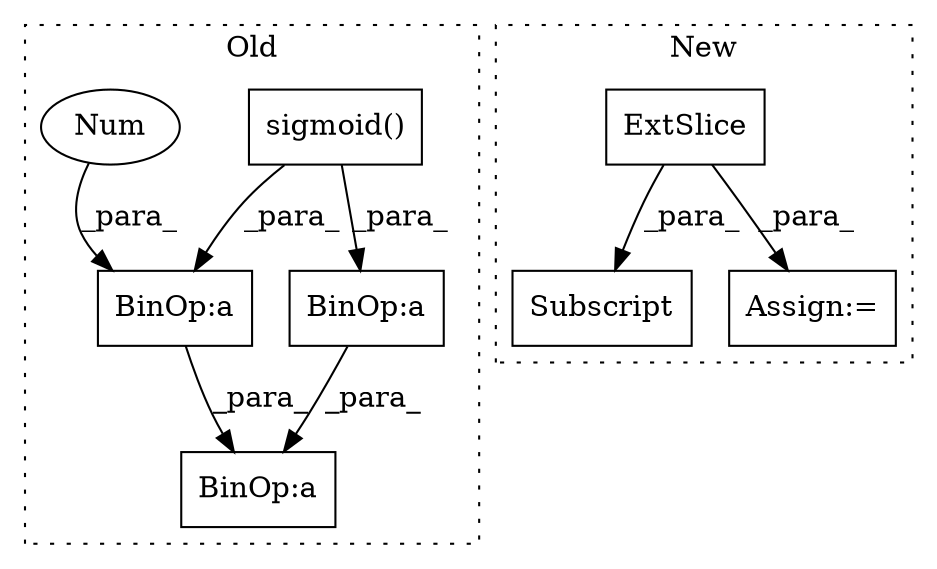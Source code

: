 digraph G {
subgraph cluster0 {
1 [label="sigmoid()" a="75" s="1216,1246" l="10,1" shape="box"];
4 [label="BinOp:a" a="82" s="1572" l="3" shape="box"];
5 [label="Num" a="76" s="1569" l="3" shape="ellipse"];
6 [label="BinOp:a" a="82" s="1552" l="16" shape="box"];
7 [label="BinOp:a" a="82" s="1552" l="3" shape="box"];
label = "Old";
style="dotted";
}
subgraph cluster1 {
2 [label="ExtSlice" a="85" s="2659" l="1" shape="box"];
3 [label="Subscript" a="63" s="2659,0" l="19,0" shape="box"];
8 [label="Assign:=" a="68" s="2632" l="17" shape="box"];
label = "New";
style="dotted";
}
1 -> 4 [label="_para_"];
1 -> 7 [label="_para_"];
2 -> 3 [label="_para_"];
2 -> 8 [label="_para_"];
4 -> 6 [label="_para_"];
5 -> 4 [label="_para_"];
7 -> 6 [label="_para_"];
}